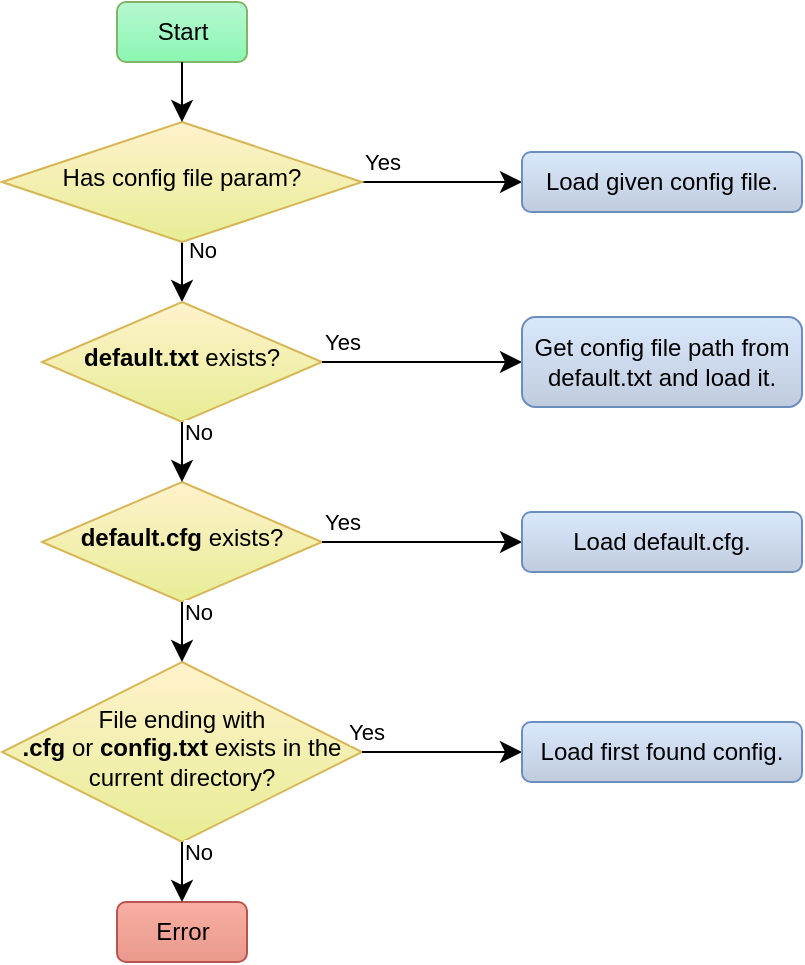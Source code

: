 <mxfile version="15.9.4" type="device"><diagram id="C5RBs43oDa-KdzZeNtuy" name="Page-1"><mxGraphModel dx="1422" dy="780" grid="1" gridSize="10" guides="1" tooltips="1" connect="1" arrows="1" fold="1" page="1" pageScale="1" pageWidth="827" pageHeight="1169" math="0" shadow="0"><root><mxCell id="WIyWlLk6GJQsqaUBKTNV-0"/><mxCell id="WIyWlLk6GJQsqaUBKTNV-1" parent="WIyWlLk6GJQsqaUBKTNV-0"/><mxCell id="WIyWlLk6GJQsqaUBKTNV-3" value="Start" style="rounded=1;whiteSpace=wrap;html=1;fontSize=12;glass=0;strokeWidth=1;shadow=0;fillColor=#B7F7D1;gradientColor=#8BF7B2;strokeColor=#82b366;fontFamily=Helvetica;" parent="WIyWlLk6GJQsqaUBKTNV-1" vertex="1"><mxGeometry x="177.5" y="110" width="65" height="30" as="geometry"/></mxCell><mxCell id="WIyWlLk6GJQsqaUBKTNV-4" value="Yes" style="rounded=0;html=1;jettySize=auto;orthogonalLoop=1;fontSize=11;endArrow=classic;endFill=1;endSize=8;strokeWidth=1;shadow=0;labelBackgroundColor=none;edgeStyle=orthogonalEdgeStyle;entryX=0;entryY=0.5;entryDx=0;entryDy=0;fontFamily=Helvetica;" parent="WIyWlLk6GJQsqaUBKTNV-1" source="WIyWlLk6GJQsqaUBKTNV-6" target="-3EXZk8fyAko7-4CYg1C-0" edge="1"><mxGeometry x="-0.75" y="10" relative="1" as="geometry"><mxPoint as="offset"/></mxGeometry></mxCell><mxCell id="-3EXZk8fyAko7-4CYg1C-6" value="" style="edgeStyle=orthogonalEdgeStyle;rounded=0;orthogonalLoop=1;jettySize=auto;html=1;endSize=8;fontFamily=Helvetica;" edge="1" parent="WIyWlLk6GJQsqaUBKTNV-1" source="WIyWlLk6GJQsqaUBKTNV-6" target="WIyWlLk6GJQsqaUBKTNV-10"><mxGeometry relative="1" as="geometry"><Array as="points"><mxPoint x="210" y="240"/><mxPoint x="210" y="240"/></Array></mxGeometry></mxCell><mxCell id="-3EXZk8fyAko7-4CYg1C-7" value="No" style="edgeLabel;html=1;align=center;verticalAlign=middle;resizable=0;points=[];fontFamily=Helvetica;" vertex="1" connectable="0" parent="-3EXZk8fyAko7-4CYg1C-6"><mxGeometry x="0.129" y="-1" relative="1" as="geometry"><mxPoint x="11" y="-13" as="offset"/></mxGeometry></mxCell><mxCell id="WIyWlLk6GJQsqaUBKTNV-6" value="Has config file param?" style="rhombus;whiteSpace=wrap;html=1;shadow=0;fontFamily=Helvetica;fontSize=12;align=center;strokeWidth=1;spacing=6;spacingTop=-4;fillColor=#FFF2CC;strokeColor=#d6b656;gradientColor=#E7ED95;" parent="WIyWlLk6GJQsqaUBKTNV-1" vertex="1"><mxGeometry x="120" y="170" width="180" height="60" as="geometry"/></mxCell><mxCell id="WIyWlLk6GJQsqaUBKTNV-10" value="&lt;b&gt;default.txt&lt;/b&gt; exists?" style="rhombus;whiteSpace=wrap;html=1;shadow=0;fontFamily=Helvetica;fontSize=12;align=center;strokeWidth=1;spacing=6;spacingTop=-4;fillColor=#FFF2CC;strokeColor=#d6b656;gradientColor=#E7ED95;" parent="WIyWlLk6GJQsqaUBKTNV-1" vertex="1"><mxGeometry x="140" y="260" width="140" height="60" as="geometry"/></mxCell><mxCell id="-3EXZk8fyAko7-4CYg1C-0" value="Load given config file." style="rounded=1;whiteSpace=wrap;html=1;fillColor=#dae8fc;strokeColor=#6c8ebf;gradientColor=#C0CCDE;fontFamily=Helvetica;" vertex="1" parent="WIyWlLk6GJQsqaUBKTNV-1"><mxGeometry x="380" y="185" width="140" height="30" as="geometry"/></mxCell><mxCell id="-3EXZk8fyAko7-4CYg1C-1" value="" style="endArrow=classic;html=1;rounded=0;exitX=1;exitY=0.5;exitDx=0;exitDy=0;endSize=8;entryX=0;entryY=0.5;entryDx=0;entryDy=0;fontFamily=Helvetica;" edge="1" parent="WIyWlLk6GJQsqaUBKTNV-1" source="WIyWlLk6GJQsqaUBKTNV-10" target="-3EXZk8fyAko7-4CYg1C-3"><mxGeometry width="50" height="50" relative="1" as="geometry"><mxPoint x="390" y="410" as="sourcePoint"/><mxPoint x="380" y="290" as="targetPoint"/></mxGeometry></mxCell><mxCell id="-3EXZk8fyAko7-4CYg1C-2" value="Yes" style="edgeLabel;html=1;align=center;verticalAlign=middle;resizable=0;points=[];fontFamily=Helvetica;" vertex="1" connectable="0" parent="-3EXZk8fyAko7-4CYg1C-1"><mxGeometry x="-0.19" relative="1" as="geometry"><mxPoint x="-31" y="-10" as="offset"/></mxGeometry></mxCell><mxCell id="-3EXZk8fyAko7-4CYg1C-3" value="Get config file path from default.txt and load it." style="rounded=1;whiteSpace=wrap;html=1;fillColor=#dae8fc;strokeColor=#6c8ebf;gradientColor=#C0CCDE;fontFamily=Helvetica;" vertex="1" parent="WIyWlLk6GJQsqaUBKTNV-1"><mxGeometry x="380" y="267.5" width="140" height="45" as="geometry"/></mxCell><mxCell id="-3EXZk8fyAko7-4CYg1C-4" value="" style="endArrow=classic;html=1;rounded=0;exitX=0.5;exitY=1;exitDx=0;exitDy=0;entryX=0.5;entryY=0;entryDx=0;entryDy=0;endSize=8;fontFamily=Helvetica;" edge="1" parent="WIyWlLk6GJQsqaUBKTNV-1" source="WIyWlLk6GJQsqaUBKTNV-3" target="WIyWlLk6GJQsqaUBKTNV-6"><mxGeometry width="50" height="50" relative="1" as="geometry"><mxPoint x="390" y="420" as="sourcePoint"/><mxPoint x="440" y="370" as="targetPoint"/></mxGeometry></mxCell><mxCell id="-3EXZk8fyAko7-4CYg1C-8" value="&lt;b&gt;default.cfg&lt;/b&gt; exists?" style="rhombus;whiteSpace=wrap;html=1;shadow=0;fontFamily=Helvetica;fontSize=12;align=center;strokeWidth=1;spacing=6;spacingTop=-4;fillColor=#FFF2CC;strokeColor=#d6b656;gradientColor=#E7ED95;" vertex="1" parent="WIyWlLk6GJQsqaUBKTNV-1"><mxGeometry x="140" y="350" width="140" height="60" as="geometry"/></mxCell><mxCell id="-3EXZk8fyAko7-4CYg1C-9" value="" style="edgeStyle=orthogonalEdgeStyle;rounded=0;orthogonalLoop=1;jettySize=auto;html=1;exitX=0.5;exitY=1;exitDx=0;exitDy=0;entryX=0.5;entryY=0;entryDx=0;entryDy=0;endSize=8;fontFamily=Helvetica;" edge="1" parent="WIyWlLk6GJQsqaUBKTNV-1" source="WIyWlLk6GJQsqaUBKTNV-10" target="-3EXZk8fyAko7-4CYg1C-8"><mxGeometry relative="1" as="geometry"><mxPoint x="220" y="230" as="sourcePoint"/><mxPoint x="220" y="270" as="targetPoint"/><Array as="points"><mxPoint x="210" y="340"/><mxPoint x="210" y="340"/></Array></mxGeometry></mxCell><mxCell id="-3EXZk8fyAko7-4CYg1C-10" value="No" style="edgeLabel;html=1;align=center;verticalAlign=middle;resizable=0;points=[];fontFamily=Helvetica;" vertex="1" connectable="0" parent="-3EXZk8fyAko7-4CYg1C-9"><mxGeometry x="0.129" y="-1" relative="1" as="geometry"><mxPoint x="9" y="-12" as="offset"/></mxGeometry></mxCell><mxCell id="-3EXZk8fyAko7-4CYg1C-12" value="" style="endArrow=classic;html=1;rounded=0;exitX=1;exitY=0.5;exitDx=0;exitDy=0;endSize=8;fontFamily=Helvetica;" edge="1" parent="WIyWlLk6GJQsqaUBKTNV-1" source="-3EXZk8fyAko7-4CYg1C-8"><mxGeometry width="50" height="50" relative="1" as="geometry"><mxPoint x="290" y="379.5" as="sourcePoint"/><mxPoint x="380" y="380" as="targetPoint"/></mxGeometry></mxCell><mxCell id="-3EXZk8fyAko7-4CYg1C-13" value="Yes" style="edgeLabel;html=1;align=center;verticalAlign=middle;resizable=0;points=[];fontFamily=Helvetica;" vertex="1" connectable="0" parent="-3EXZk8fyAko7-4CYg1C-12"><mxGeometry x="-0.19" relative="1" as="geometry"><mxPoint x="-31" y="-10" as="offset"/></mxGeometry></mxCell><mxCell id="-3EXZk8fyAko7-4CYg1C-14" value="Load default.cfg." style="rounded=1;whiteSpace=wrap;html=1;fillColor=#dae8fc;strokeColor=#6c8ebf;gradientColor=#C0CCDE;fontFamily=Helvetica;" vertex="1" parent="WIyWlLk6GJQsqaUBKTNV-1"><mxGeometry x="380" y="365" width="140" height="30" as="geometry"/></mxCell><mxCell id="-3EXZk8fyAko7-4CYg1C-20" value="File ending with&lt;br&gt;&lt;b&gt;.cfg&lt;/b&gt; or &lt;b&gt;config.txt&lt;/b&gt; exists in the current directory?" style="rhombus;whiteSpace=wrap;html=1;shadow=0;fontFamily=Helvetica;fontSize=12;align=center;strokeWidth=1;spacing=6;spacingTop=-4;fillColor=#FFF2CC;strokeColor=#d6b656;gradientColor=#E7ED95;" vertex="1" parent="WIyWlLk6GJQsqaUBKTNV-1"><mxGeometry x="120" y="440" width="180" height="90" as="geometry"/></mxCell><mxCell id="-3EXZk8fyAko7-4CYg1C-21" value="" style="edgeStyle=orthogonalEdgeStyle;rounded=0;orthogonalLoop=1;jettySize=auto;html=1;exitX=0.5;exitY=1;exitDx=0;exitDy=0;entryX=0.5;entryY=0;entryDx=0;entryDy=0;endSize=8;fontFamily=Helvetica;" edge="1" parent="WIyWlLk6GJQsqaUBKTNV-1" target="-3EXZk8fyAko7-4CYg1C-20"><mxGeometry relative="1" as="geometry"><mxPoint x="210" y="410" as="sourcePoint"/><mxPoint x="220" y="360" as="targetPoint"/><Array as="points"><mxPoint x="210" y="430"/><mxPoint x="210" y="430"/></Array></mxGeometry></mxCell><mxCell id="-3EXZk8fyAko7-4CYg1C-22" value="No" style="edgeLabel;html=1;align=center;verticalAlign=middle;resizable=0;points=[];fontFamily=Helvetica;" vertex="1" connectable="0" parent="-3EXZk8fyAko7-4CYg1C-21"><mxGeometry x="0.129" y="-1" relative="1" as="geometry"><mxPoint x="9" y="-12" as="offset"/></mxGeometry></mxCell><mxCell id="-3EXZk8fyAko7-4CYg1C-23" value="" style="endArrow=classic;html=1;rounded=0;exitX=1;exitY=0.5;exitDx=0;exitDy=0;endSize=8;fontFamily=Helvetica;" edge="1" parent="WIyWlLk6GJQsqaUBKTNV-1" source="-3EXZk8fyAko7-4CYg1C-20"><mxGeometry width="50" height="50" relative="1" as="geometry"><mxPoint x="290" y="469.5" as="sourcePoint"/><mxPoint x="380" y="485" as="targetPoint"/></mxGeometry></mxCell><mxCell id="-3EXZk8fyAko7-4CYg1C-24" value="Yes" style="edgeLabel;html=1;align=center;verticalAlign=middle;resizable=0;points=[];fontFamily=Helvetica;" vertex="1" connectable="0" parent="-3EXZk8fyAko7-4CYg1C-23"><mxGeometry x="-0.19" relative="1" as="geometry"><mxPoint x="-31" y="-10" as="offset"/></mxGeometry></mxCell><mxCell id="-3EXZk8fyAko7-4CYg1C-25" value="Load first found config." style="rounded=1;whiteSpace=wrap;html=1;fillColor=#dae8fc;strokeColor=#6c8ebf;gradientColor=#C0CCDE;fontFamily=Helvetica;" vertex="1" parent="WIyWlLk6GJQsqaUBKTNV-1"><mxGeometry x="380" y="470" width="140" height="30" as="geometry"/></mxCell><mxCell id="-3EXZk8fyAko7-4CYg1C-26" value="Error" style="rounded=1;whiteSpace=wrap;html=1;fontSize=12;glass=0;strokeWidth=1;shadow=0;fillColor=#F8AFA4;strokeColor=#b85450;fontFamily=Helvetica;gradientColor=#EA998C;" vertex="1" parent="WIyWlLk6GJQsqaUBKTNV-1"><mxGeometry x="177.5" y="560" width="65" height="30" as="geometry"/></mxCell><mxCell id="-3EXZk8fyAko7-4CYg1C-27" value="" style="edgeStyle=orthogonalEdgeStyle;rounded=0;orthogonalLoop=1;jettySize=auto;html=1;exitX=0.5;exitY=1;exitDx=0;exitDy=0;entryX=0.5;entryY=0;entryDx=0;entryDy=0;endSize=8;fontFamily=Helvetica;" edge="1" parent="WIyWlLk6GJQsqaUBKTNV-1" source="-3EXZk8fyAko7-4CYg1C-20" target="-3EXZk8fyAko7-4CYg1C-26"><mxGeometry relative="1" as="geometry"><mxPoint x="209.5" y="530" as="sourcePoint"/><mxPoint x="209.5" y="560" as="targetPoint"/><Array as="points"/></mxGeometry></mxCell><mxCell id="-3EXZk8fyAko7-4CYg1C-28" value="No" style="edgeLabel;html=1;align=center;verticalAlign=middle;resizable=0;points=[];fontFamily=Helvetica;" vertex="1" connectable="0" parent="-3EXZk8fyAko7-4CYg1C-27"><mxGeometry x="0.129" y="-1" relative="1" as="geometry"><mxPoint x="9" y="-12" as="offset"/></mxGeometry></mxCell></root></mxGraphModel></diagram></mxfile>